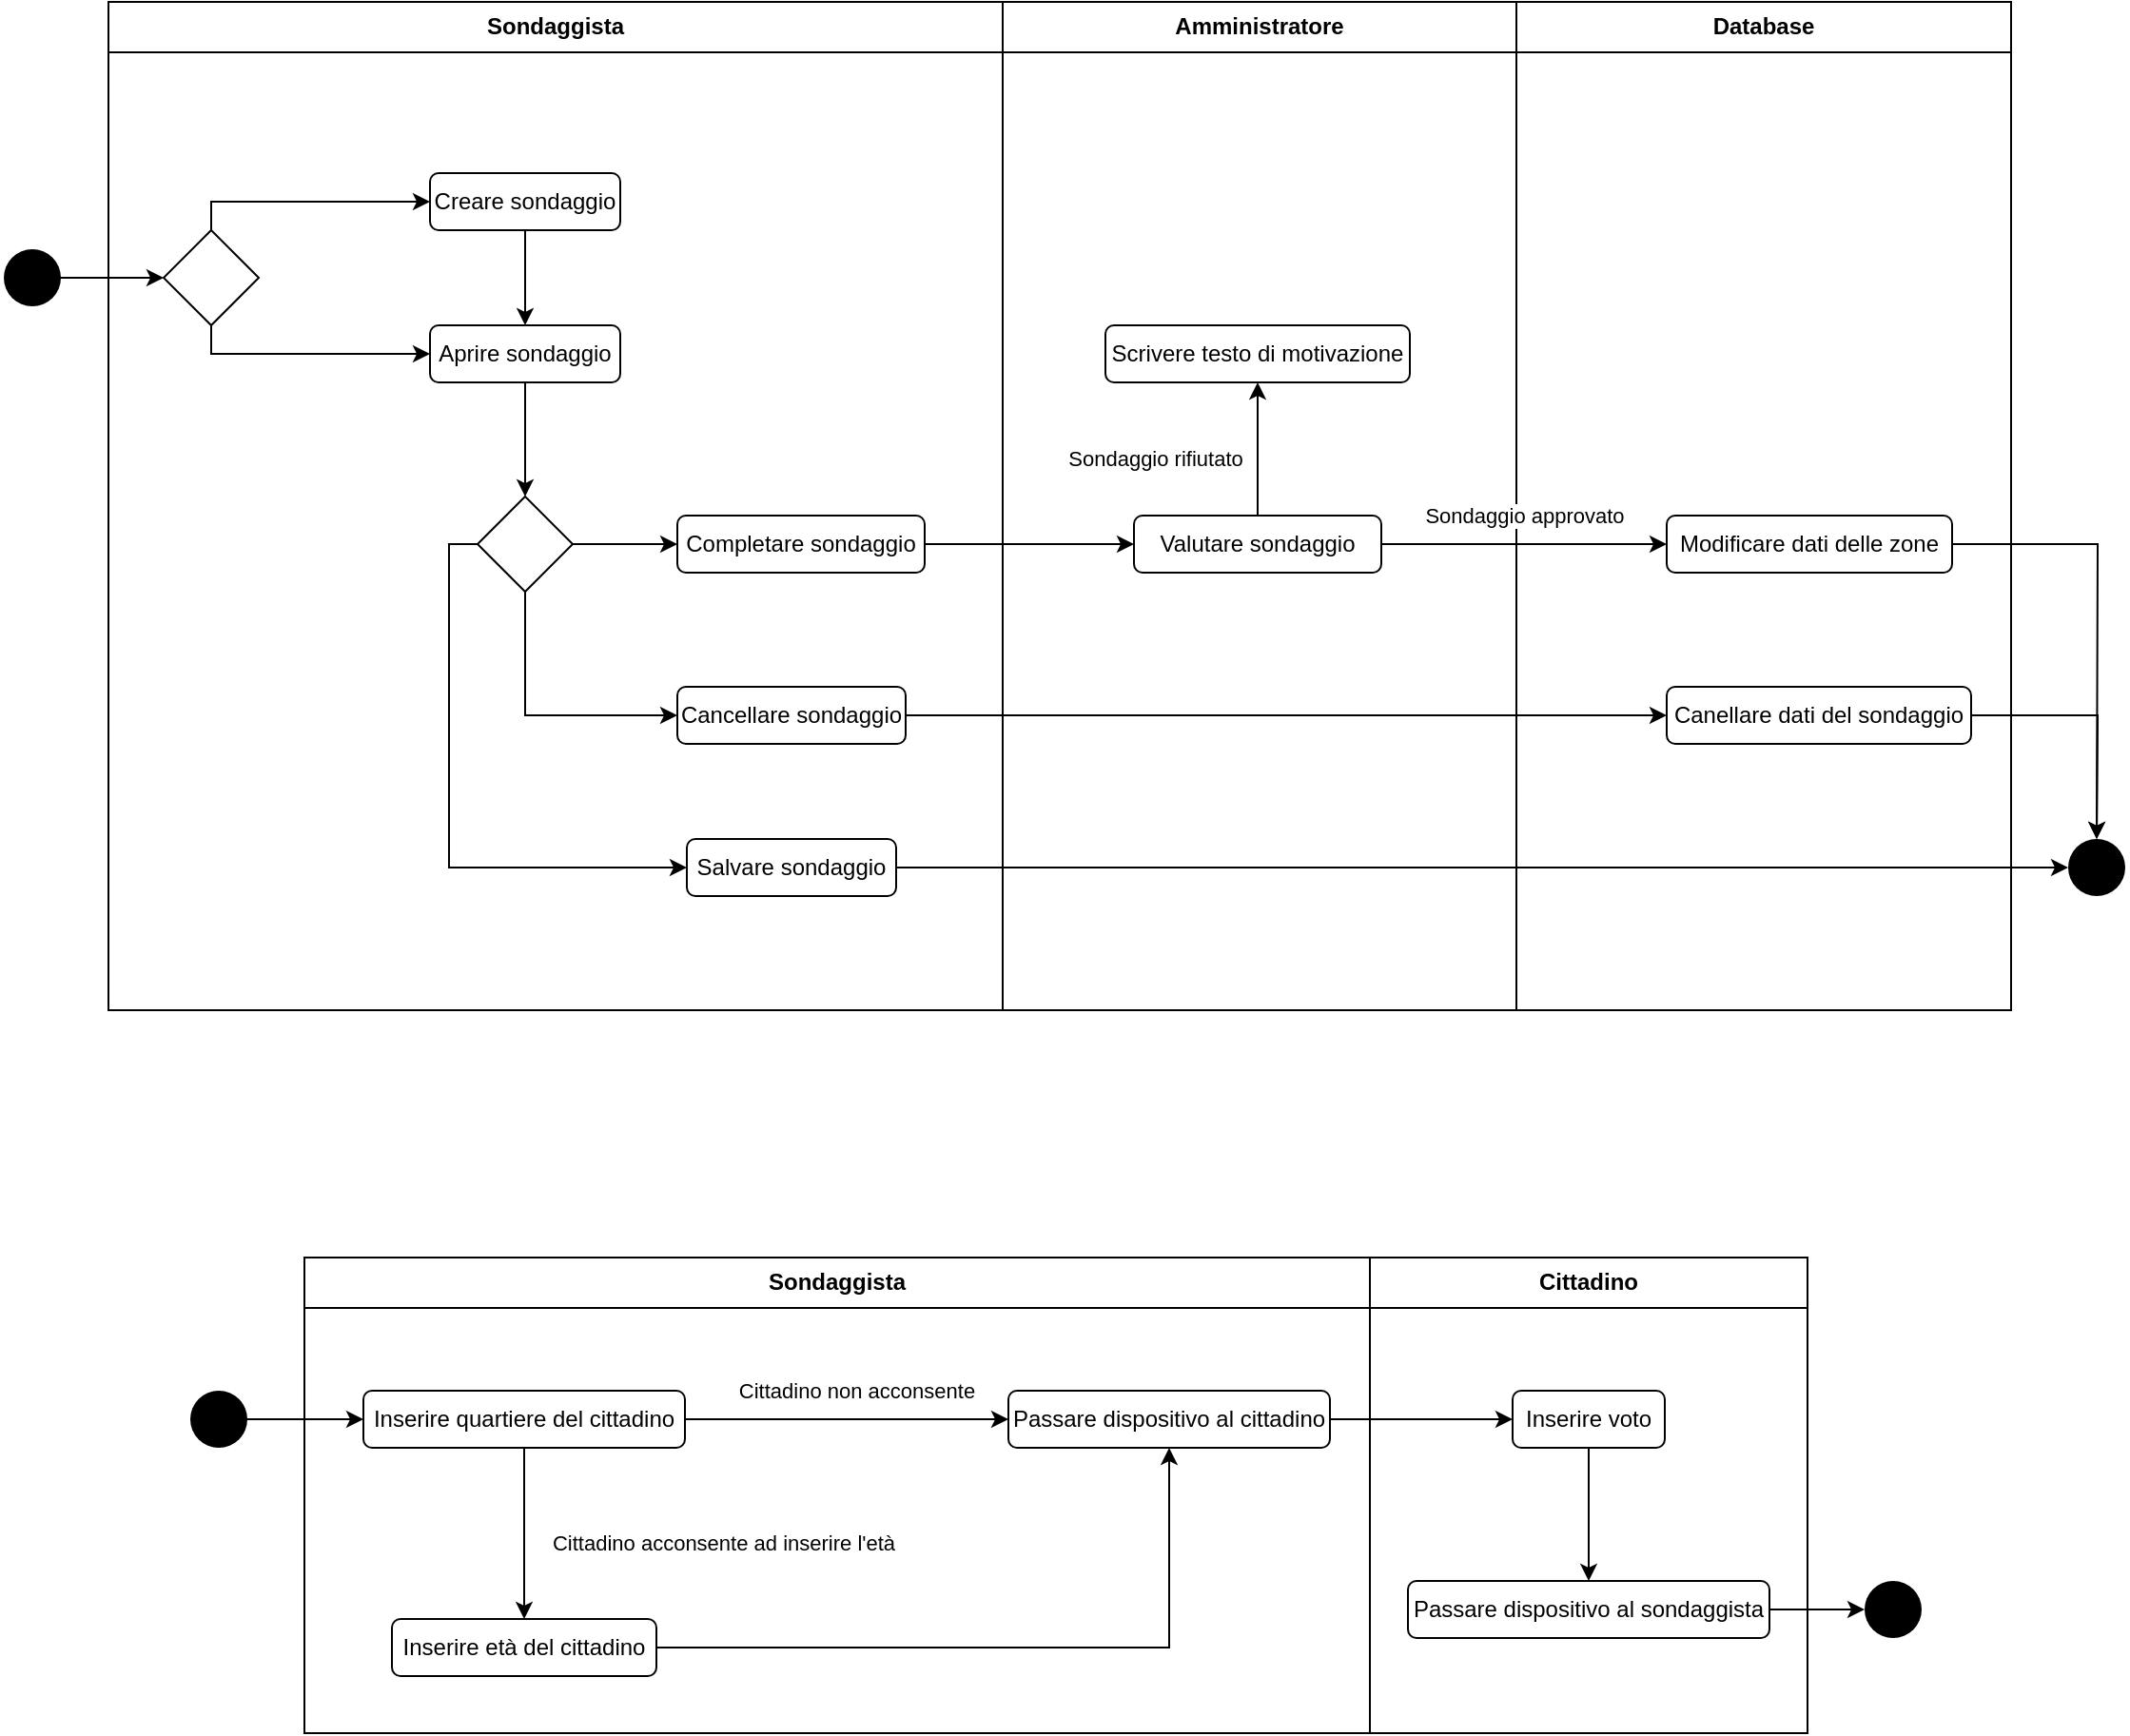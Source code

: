 <mxfile version="26.0.11" pages="3">
  <diagram id="lzxliIzYNsHJmeFatobw" name="Full">
    <mxGraphModel dx="2852" dy="1562" grid="1" gridSize="10" guides="1" tooltips="1" connect="1" arrows="1" fold="1" page="1" pageScale="1" pageWidth="1169" pageHeight="1654" math="0" shadow="0">
      <root>
        <mxCell id="0" />
        <mxCell id="1" parent="0" />
        <mxCell id="3CWk349kfWiu06-ZtrdI-1" value="&lt;p style=&quot;margin:0px;margin-top:6px;text-align:center;&quot;&gt;&lt;b&gt;Sondaggista&lt;/b&gt;&lt;/p&gt;&lt;hr size=&quot;1&quot; style=&quot;border-style:solid;&quot;&gt;&lt;p style=&quot;margin:0px;margin-left:8px;&quot;&gt;&lt;br&gt;&lt;/p&gt;" style="align=left;overflow=fill;html=1;dropTarget=0;whiteSpace=wrap;" vertex="1" parent="1">
          <mxGeometry x="82" y="90" width="470" height="530" as="geometry" />
        </mxCell>
        <mxCell id="3CWk349kfWiu06-ZtrdI-2" value="&lt;p style=&quot;margin:0px;margin-top:6px;text-align:center;&quot;&gt;&lt;b&gt;Amministratore&lt;/b&gt;&lt;/p&gt;&lt;hr size=&quot;1&quot; style=&quot;border-style:solid;&quot;&gt;&lt;p style=&quot;margin:0px;margin-left:8px;&quot;&gt;&lt;br&gt;&lt;/p&gt;" style="align=left;overflow=fill;html=1;dropTarget=0;whiteSpace=wrap;" vertex="1" parent="1">
          <mxGeometry x="552" y="90" width="270" height="530" as="geometry" />
        </mxCell>
        <mxCell id="3CWk349kfWiu06-ZtrdI-3" value="&lt;p style=&quot;margin:0px;margin-top:6px;text-align:center;&quot;&gt;&lt;b&gt;Database&lt;/b&gt;&lt;/p&gt;&lt;hr size=&quot;1&quot; style=&quot;border-style:solid;&quot;&gt;&lt;p style=&quot;margin:0px;margin-left:8px;&quot;&gt;&lt;br&gt;&lt;/p&gt;" style="align=left;overflow=fill;html=1;dropTarget=0;whiteSpace=wrap;" vertex="1" parent="1">
          <mxGeometry x="822" y="90" width="260" height="530" as="geometry" />
        </mxCell>
        <mxCell id="3CWk349kfWiu06-ZtrdI-4" style="edgeStyle=orthogonalEdgeStyle;rounded=0;orthogonalLoop=1;jettySize=auto;html=1;entryX=0.5;entryY=0;entryDx=0;entryDy=0;" edge="1" parent="1" source="3CWk349kfWiu06-ZtrdI-5" target="3CWk349kfWiu06-ZtrdI-14">
          <mxGeometry relative="1" as="geometry" />
        </mxCell>
        <mxCell id="3CWk349kfWiu06-ZtrdI-5" value="Aprire sondaggio" style="rounded=1;whiteSpace=wrap;html=1;" vertex="1" parent="1">
          <mxGeometry x="251" y="260" width="100" height="30" as="geometry" />
        </mxCell>
        <mxCell id="3CWk349kfWiu06-ZtrdI-6" style="edgeStyle=orthogonalEdgeStyle;rounded=0;orthogonalLoop=1;jettySize=auto;html=1;" edge="1" parent="1" source="3CWk349kfWiu06-ZtrdI-7" target="3CWk349kfWiu06-ZtrdI-5">
          <mxGeometry relative="1" as="geometry" />
        </mxCell>
        <mxCell id="3CWk349kfWiu06-ZtrdI-7" value="Creare sondaggio" style="rounded=1;whiteSpace=wrap;html=1;" vertex="1" parent="1">
          <mxGeometry x="251" y="180" width="100" height="30" as="geometry" />
        </mxCell>
        <mxCell id="3CWk349kfWiu06-ZtrdI-8" style="edgeStyle=orthogonalEdgeStyle;rounded=0;orthogonalLoop=1;jettySize=auto;html=1;entryX=0;entryY=0.5;entryDx=0;entryDy=0;" edge="1" parent="1" source="3CWk349kfWiu06-ZtrdI-10" target="3CWk349kfWiu06-ZtrdI-7">
          <mxGeometry relative="1" as="geometry">
            <Array as="points">
              <mxPoint x="136" y="195" />
            </Array>
          </mxGeometry>
        </mxCell>
        <mxCell id="3CWk349kfWiu06-ZtrdI-9" style="edgeStyle=orthogonalEdgeStyle;rounded=0;orthogonalLoop=1;jettySize=auto;html=1;" edge="1" parent="1" source="3CWk349kfWiu06-ZtrdI-10" target="3CWk349kfWiu06-ZtrdI-5">
          <mxGeometry relative="1" as="geometry">
            <Array as="points">
              <mxPoint x="136" y="275" />
            </Array>
          </mxGeometry>
        </mxCell>
        <mxCell id="3CWk349kfWiu06-ZtrdI-10" value="" style="rhombus;whiteSpace=wrap;html=1;" vertex="1" parent="1">
          <mxGeometry x="111" y="210" width="50" height="50" as="geometry" />
        </mxCell>
        <mxCell id="3CWk349kfWiu06-ZtrdI-11" style="edgeStyle=orthogonalEdgeStyle;rounded=0;orthogonalLoop=1;jettySize=auto;html=1;entryX=0;entryY=0.5;entryDx=0;entryDy=0;" edge="1" parent="1" source="3CWk349kfWiu06-ZtrdI-14" target="3CWk349kfWiu06-ZtrdI-16">
          <mxGeometry relative="1" as="geometry" />
        </mxCell>
        <mxCell id="3CWk349kfWiu06-ZtrdI-12" style="edgeStyle=orthogonalEdgeStyle;rounded=0;orthogonalLoop=1;jettySize=auto;html=1;entryX=0;entryY=0.5;entryDx=0;entryDy=0;" edge="1" parent="1" source="3CWk349kfWiu06-ZtrdI-14" target="3CWk349kfWiu06-ZtrdI-18">
          <mxGeometry relative="1" as="geometry">
            <Array as="points">
              <mxPoint x="301" y="465" />
            </Array>
          </mxGeometry>
        </mxCell>
        <mxCell id="3CWk349kfWiu06-ZtrdI-13" style="edgeStyle=orthogonalEdgeStyle;rounded=0;orthogonalLoop=1;jettySize=auto;html=1;entryX=0;entryY=0.5;entryDx=0;entryDy=0;" edge="1" parent="1" source="3CWk349kfWiu06-ZtrdI-14" target="3CWk349kfWiu06-ZtrdI-20">
          <mxGeometry relative="1" as="geometry">
            <Array as="points">
              <mxPoint x="261" y="375" />
              <mxPoint x="261" y="545" />
            </Array>
          </mxGeometry>
        </mxCell>
        <mxCell id="3CWk349kfWiu06-ZtrdI-14" value="" style="rhombus;whiteSpace=wrap;html=1;" vertex="1" parent="1">
          <mxGeometry x="276" y="350" width="50" height="50" as="geometry" />
        </mxCell>
        <mxCell id="3CWk349kfWiu06-ZtrdI-15" style="edgeStyle=orthogonalEdgeStyle;rounded=0;orthogonalLoop=1;jettySize=auto;html=1;entryX=0;entryY=0.5;entryDx=0;entryDy=0;" edge="1" parent="1" source="3CWk349kfWiu06-ZtrdI-16" target="3CWk349kfWiu06-ZtrdI-23">
          <mxGeometry relative="1" as="geometry" />
        </mxCell>
        <mxCell id="3CWk349kfWiu06-ZtrdI-16" value="Completare sondaggio" style="rounded=1;whiteSpace=wrap;html=1;" vertex="1" parent="1">
          <mxGeometry x="381" y="360" width="130" height="30" as="geometry" />
        </mxCell>
        <mxCell id="3CWk349kfWiu06-ZtrdI-17" style="edgeStyle=orthogonalEdgeStyle;rounded=0;orthogonalLoop=1;jettySize=auto;html=1;entryX=0;entryY=0.5;entryDx=0;entryDy=0;" edge="1" parent="1" source="3CWk349kfWiu06-ZtrdI-18" target="3CWk349kfWiu06-ZtrdI-27">
          <mxGeometry relative="1" as="geometry" />
        </mxCell>
        <mxCell id="3CWk349kfWiu06-ZtrdI-18" value="Cancellare sondaggio" style="rounded=1;whiteSpace=wrap;html=1;" vertex="1" parent="1">
          <mxGeometry x="381" y="450" width="120" height="30" as="geometry" />
        </mxCell>
        <mxCell id="3CWk349kfWiu06-ZtrdI-19" style="edgeStyle=orthogonalEdgeStyle;rounded=0;orthogonalLoop=1;jettySize=auto;html=1;" edge="1" parent="1" source="3CWk349kfWiu06-ZtrdI-20">
          <mxGeometry relative="1" as="geometry">
            <mxPoint x="1112" y="545" as="targetPoint" />
          </mxGeometry>
        </mxCell>
        <mxCell id="3CWk349kfWiu06-ZtrdI-20" value="Salvare sondaggio" style="rounded=1;whiteSpace=wrap;html=1;" vertex="1" parent="1">
          <mxGeometry x="386" y="530" width="110" height="30" as="geometry" />
        </mxCell>
        <mxCell id="3CWk349kfWiu06-ZtrdI-21" value="Sondaggio rifiutato" style="edgeStyle=orthogonalEdgeStyle;rounded=0;orthogonalLoop=1;jettySize=auto;html=1;" edge="1" parent="1" source="3CWk349kfWiu06-ZtrdI-23" target="3CWk349kfWiu06-ZtrdI-24">
          <mxGeometry x="-0.143" y="54" relative="1" as="geometry">
            <mxPoint as="offset" />
          </mxGeometry>
        </mxCell>
        <mxCell id="3CWk349kfWiu06-ZtrdI-22" value="Sondaggio approvato" style="edgeStyle=orthogonalEdgeStyle;rounded=0;orthogonalLoop=1;jettySize=auto;html=1;" edge="1" parent="1" source="3CWk349kfWiu06-ZtrdI-23" target="3CWk349kfWiu06-ZtrdI-26">
          <mxGeometry y="15" relative="1" as="geometry">
            <mxPoint as="offset" />
          </mxGeometry>
        </mxCell>
        <mxCell id="3CWk349kfWiu06-ZtrdI-23" value="Valutare sondaggio" style="rounded=1;whiteSpace=wrap;html=1;" vertex="1" parent="1">
          <mxGeometry x="621" y="360" width="130" height="30" as="geometry" />
        </mxCell>
        <mxCell id="3CWk349kfWiu06-ZtrdI-24" value="Scrivere testo di motivazione" style="rounded=1;whiteSpace=wrap;html=1;" vertex="1" parent="1">
          <mxGeometry x="606" y="260" width="160" height="30" as="geometry" />
        </mxCell>
        <mxCell id="3CWk349kfWiu06-ZtrdI-25" style="edgeStyle=orthogonalEdgeStyle;rounded=0;orthogonalLoop=1;jettySize=auto;html=1;" edge="1" parent="1" source="3CWk349kfWiu06-ZtrdI-26">
          <mxGeometry relative="1" as="geometry">
            <mxPoint x="1127" y="530" as="targetPoint" />
          </mxGeometry>
        </mxCell>
        <mxCell id="3CWk349kfWiu06-ZtrdI-26" value="Modificare dati delle zone" style="rounded=1;whiteSpace=wrap;html=1;" vertex="1" parent="1">
          <mxGeometry x="901" y="360" width="150" height="30" as="geometry" />
        </mxCell>
        <mxCell id="3CWk349kfWiu06-ZtrdI-27" value="Canellare dati del sondaggio" style="rounded=1;whiteSpace=wrap;html=1;" vertex="1" parent="1">
          <mxGeometry x="901" y="450" width="160" height="30" as="geometry" />
        </mxCell>
        <mxCell id="3CWk349kfWiu06-ZtrdI-28" value="" style="shape=waypoint;sketch=0;fillStyle=solid;size=6;pointerEvents=1;points=[];fillColor=none;resizable=0;rotatable=0;perimeter=centerPerimeter;snapToPoint=1;strokeWidth=13;" vertex="1" parent="1">
          <mxGeometry x="1117" y="535" width="20" height="20" as="geometry" />
        </mxCell>
        <mxCell id="3CWk349kfWiu06-ZtrdI-29" style="edgeStyle=orthogonalEdgeStyle;rounded=0;orthogonalLoop=1;jettySize=auto;html=1;entryX=0;entryY=0.5;entryDx=0;entryDy=0;" edge="1" parent="1" source="3CWk349kfWiu06-ZtrdI-30" target="3CWk349kfWiu06-ZtrdI-10">
          <mxGeometry relative="1" as="geometry" />
        </mxCell>
        <mxCell id="3CWk349kfWiu06-ZtrdI-30" value="" style="shape=waypoint;sketch=0;fillStyle=solid;size=6;pointerEvents=1;points=[];fillColor=none;resizable=0;rotatable=0;perimeter=centerPerimeter;snapToPoint=1;strokeWidth=13;" vertex="1" parent="1">
          <mxGeometry x="32" y="225" width="20" height="20" as="geometry" />
        </mxCell>
        <mxCell id="3CWk349kfWiu06-ZtrdI-31" style="edgeStyle=orthogonalEdgeStyle;rounded=0;orthogonalLoop=1;jettySize=auto;html=1;" edge="1" parent="1" source="3CWk349kfWiu06-ZtrdI-27">
          <mxGeometry relative="1" as="geometry">
            <mxPoint x="1127" y="530" as="targetPoint" />
          </mxGeometry>
        </mxCell>
        <mxCell id="qZJRhVQx6YCA7KoZor1Y-1" value="&lt;p style=&quot;margin:0px;margin-top:6px;text-align:center;&quot;&gt;&lt;b&gt;Sondaggista&lt;/b&gt;&lt;/p&gt;&lt;hr size=&quot;1&quot; style=&quot;border-style:solid;&quot;&gt;&lt;p style=&quot;margin:0px;margin-left:8px;&quot;&gt;&lt;br&gt;&lt;/p&gt;" style="align=left;overflow=fill;html=1;dropTarget=0;whiteSpace=wrap;" vertex="1" parent="1">
          <mxGeometry x="185" y="750" width="560" height="250" as="geometry" />
        </mxCell>
        <mxCell id="qZJRhVQx6YCA7KoZor1Y-2" value="&lt;p style=&quot;margin:0px;margin-top:6px;text-align:center;&quot;&gt;&lt;b&gt;Cittadino&lt;/b&gt;&lt;/p&gt;&lt;hr size=&quot;1&quot; style=&quot;border-style:solid;&quot;&gt;&lt;p style=&quot;margin:0px;margin-left:8px;&quot;&gt;&lt;br&gt;&lt;/p&gt;" style="align=left;overflow=fill;html=1;dropTarget=0;whiteSpace=wrap;" vertex="1" parent="1">
          <mxGeometry x="745" y="750" width="230" height="250" as="geometry" />
        </mxCell>
        <mxCell id="qZJRhVQx6YCA7KoZor1Y-3" value="Cittadino acconsente ad inserire l&#39;età" style="edgeStyle=orthogonalEdgeStyle;rounded=0;orthogonalLoop=1;jettySize=auto;html=1;" edge="1" parent="1" source="qZJRhVQx6YCA7KoZor1Y-5" target="qZJRhVQx6YCA7KoZor1Y-7">
          <mxGeometry x="0.111" y="104" relative="1" as="geometry">
            <mxPoint as="offset" />
          </mxGeometry>
        </mxCell>
        <mxCell id="qZJRhVQx6YCA7KoZor1Y-4" value="Cittadino non acconsente" style="edgeStyle=orthogonalEdgeStyle;rounded=0;orthogonalLoop=1;jettySize=auto;html=1;" edge="1" parent="1" source="qZJRhVQx6YCA7KoZor1Y-5" target="qZJRhVQx6YCA7KoZor1Y-11">
          <mxGeometry x="0.059" y="15" relative="1" as="geometry">
            <mxPoint as="offset" />
          </mxGeometry>
        </mxCell>
        <mxCell id="qZJRhVQx6YCA7KoZor1Y-5" value="Inserire quartiere del cittadino" style="rounded=1;whiteSpace=wrap;html=1;" vertex="1" parent="1">
          <mxGeometry x="216" y="820" width="169" height="30" as="geometry" />
        </mxCell>
        <mxCell id="qZJRhVQx6YCA7KoZor1Y-6" style="edgeStyle=orthogonalEdgeStyle;rounded=0;orthogonalLoop=1;jettySize=auto;html=1;entryX=0.5;entryY=1;entryDx=0;entryDy=0;" edge="1" parent="1" source="qZJRhVQx6YCA7KoZor1Y-7" target="qZJRhVQx6YCA7KoZor1Y-11">
          <mxGeometry relative="1" as="geometry" />
        </mxCell>
        <mxCell id="qZJRhVQx6YCA7KoZor1Y-7" value="Inserire età del cittadino" style="rounded=1;whiteSpace=wrap;html=1;" vertex="1" parent="1">
          <mxGeometry x="231" y="940" width="139" height="30" as="geometry" />
        </mxCell>
        <mxCell id="qZJRhVQx6YCA7KoZor1Y-8" style="edgeStyle=orthogonalEdgeStyle;rounded=0;orthogonalLoop=1;jettySize=auto;html=1;entryX=0;entryY=0.5;entryDx=0;entryDy=0;exitX=0.643;exitY=1.04;exitDx=0;exitDy=0;exitPerimeter=0;" edge="1" parent="1" source="qZJRhVQx6YCA7KoZor1Y-9" target="qZJRhVQx6YCA7KoZor1Y-5">
          <mxGeometry relative="1" as="geometry" />
        </mxCell>
        <mxCell id="qZJRhVQx6YCA7KoZor1Y-9" value="" style="shape=waypoint;sketch=0;fillStyle=solid;size=6;pointerEvents=1;points=[];fillColor=none;resizable=0;rotatable=0;perimeter=centerPerimeter;snapToPoint=1;strokeWidth=13;" vertex="1" parent="1">
          <mxGeometry x="130" y="825" width="20" height="20" as="geometry" />
        </mxCell>
        <mxCell id="qZJRhVQx6YCA7KoZor1Y-10" style="edgeStyle=orthogonalEdgeStyle;rounded=0;orthogonalLoop=1;jettySize=auto;html=1;entryX=0;entryY=0.5;entryDx=0;entryDy=0;" edge="1" parent="1" source="qZJRhVQx6YCA7KoZor1Y-11" target="qZJRhVQx6YCA7KoZor1Y-13">
          <mxGeometry relative="1" as="geometry" />
        </mxCell>
        <mxCell id="qZJRhVQx6YCA7KoZor1Y-11" value="Passare dispositivo al cittadino" style="rounded=1;whiteSpace=wrap;html=1;" vertex="1" parent="1">
          <mxGeometry x="555" y="820" width="169" height="30" as="geometry" />
        </mxCell>
        <mxCell id="qZJRhVQx6YCA7KoZor1Y-12" style="edgeStyle=orthogonalEdgeStyle;rounded=0;orthogonalLoop=1;jettySize=auto;html=1;" edge="1" parent="1" source="qZJRhVQx6YCA7KoZor1Y-13" target="qZJRhVQx6YCA7KoZor1Y-15">
          <mxGeometry relative="1" as="geometry" />
        </mxCell>
        <mxCell id="qZJRhVQx6YCA7KoZor1Y-13" value="Inserire voto" style="rounded=1;whiteSpace=wrap;html=1;" vertex="1" parent="1">
          <mxGeometry x="820" y="820" width="80" height="30" as="geometry" />
        </mxCell>
        <mxCell id="qZJRhVQx6YCA7KoZor1Y-14" style="edgeStyle=orthogonalEdgeStyle;rounded=0;orthogonalLoop=1;jettySize=auto;html=1;" edge="1" parent="1" source="qZJRhVQx6YCA7KoZor1Y-15">
          <mxGeometry relative="1" as="geometry">
            <mxPoint x="1005" y="935" as="targetPoint" />
          </mxGeometry>
        </mxCell>
        <mxCell id="qZJRhVQx6YCA7KoZor1Y-15" value="Passare dispositivo al sondaggista" style="rounded=1;whiteSpace=wrap;html=1;" vertex="1" parent="1">
          <mxGeometry x="765" y="920" width="190" height="30" as="geometry" />
        </mxCell>
        <mxCell id="qZJRhVQx6YCA7KoZor1Y-16" value="" style="shape=waypoint;sketch=0;fillStyle=solid;size=6;pointerEvents=1;points=[];fillColor=none;resizable=0;rotatable=0;perimeter=centerPerimeter;snapToPoint=1;strokeWidth=13;" vertex="1" parent="1">
          <mxGeometry x="1010" y="925" width="20" height="20" as="geometry" />
        </mxCell>
      </root>
    </mxGraphModel>
  </diagram>
  <diagram name="RF9" id="LI2vDigwTBLL_vX1nj6T">
    <mxGraphModel dx="2852" dy="1562" grid="1" gridSize="10" guides="1" tooltips="1" connect="1" arrows="1" fold="1" page="1" pageScale="1" pageWidth="1169" pageHeight="1654" background="#ffffff" math="0" shadow="0">
      <root>
        <mxCell id="0" />
        <mxCell id="1" parent="0" />
        <mxCell id="1RYyjHeDq8wGcpf9o3gW-1" value="&lt;p style=&quot;margin:0px;margin-top:6px;text-align:center;&quot;&gt;&lt;b&gt;Sondaggista&lt;/b&gt;&lt;/p&gt;&lt;hr size=&quot;1&quot; style=&quot;border-style:solid;&quot;&gt;&lt;p style=&quot;margin:0px;margin-left:8px;&quot;&gt;&lt;br&gt;&lt;/p&gt;" style="align=left;overflow=fill;html=1;dropTarget=0;whiteSpace=wrap;" vertex="1" parent="1">
          <mxGeometry x="82" y="90" width="470" height="530" as="geometry" />
        </mxCell>
        <mxCell id="1RYyjHeDq8wGcpf9o3gW-3" value="&lt;p style=&quot;margin:0px;margin-top:6px;text-align:center;&quot;&gt;&lt;b&gt;Amministratore&lt;/b&gt;&lt;/p&gt;&lt;hr size=&quot;1&quot; style=&quot;border-style:solid;&quot;&gt;&lt;p style=&quot;margin:0px;margin-left:8px;&quot;&gt;&lt;br&gt;&lt;/p&gt;" style="align=left;overflow=fill;html=1;dropTarget=0;whiteSpace=wrap;" vertex="1" parent="1">
          <mxGeometry x="552" y="90" width="270" height="530" as="geometry" />
        </mxCell>
        <mxCell id="1RYyjHeDq8wGcpf9o3gW-4" value="&lt;p style=&quot;margin:0px;margin-top:6px;text-align:center;&quot;&gt;&lt;b&gt;Database&lt;/b&gt;&lt;/p&gt;&lt;hr size=&quot;1&quot; style=&quot;border-style:solid;&quot;&gt;&lt;p style=&quot;margin:0px;margin-left:8px;&quot;&gt;&lt;br&gt;&lt;/p&gt;" style="align=left;overflow=fill;html=1;dropTarget=0;whiteSpace=wrap;" vertex="1" parent="1">
          <mxGeometry x="822" y="90" width="260" height="530" as="geometry" />
        </mxCell>
        <mxCell id="1RYyjHeDq8wGcpf9o3gW-15" style="edgeStyle=orthogonalEdgeStyle;rounded=0;orthogonalLoop=1;jettySize=auto;html=1;entryX=0.5;entryY=0;entryDx=0;entryDy=0;" edge="1" parent="1" source="1RYyjHeDq8wGcpf9o3gW-6" target="1RYyjHeDq8wGcpf9o3gW-14">
          <mxGeometry relative="1" as="geometry" />
        </mxCell>
        <mxCell id="1RYyjHeDq8wGcpf9o3gW-6" value="Aprire sondaggio" style="rounded=1;whiteSpace=wrap;html=1;" vertex="1" parent="1">
          <mxGeometry x="251" y="260" width="100" height="30" as="geometry" />
        </mxCell>
        <mxCell id="1RYyjHeDq8wGcpf9o3gW-9" style="edgeStyle=orthogonalEdgeStyle;rounded=0;orthogonalLoop=1;jettySize=auto;html=1;" edge="1" parent="1" source="1RYyjHeDq8wGcpf9o3gW-8" target="1RYyjHeDq8wGcpf9o3gW-6">
          <mxGeometry relative="1" as="geometry" />
        </mxCell>
        <mxCell id="1RYyjHeDq8wGcpf9o3gW-8" value="Creare sondaggio" style="rounded=1;whiteSpace=wrap;html=1;" vertex="1" parent="1">
          <mxGeometry x="251" y="180" width="100" height="30" as="geometry" />
        </mxCell>
        <mxCell id="1RYyjHeDq8wGcpf9o3gW-11" style="edgeStyle=orthogonalEdgeStyle;rounded=0;orthogonalLoop=1;jettySize=auto;html=1;entryX=0;entryY=0.5;entryDx=0;entryDy=0;" edge="1" parent="1" source="1RYyjHeDq8wGcpf9o3gW-10" target="1RYyjHeDq8wGcpf9o3gW-8">
          <mxGeometry relative="1" as="geometry">
            <Array as="points">
              <mxPoint x="136" y="195" />
            </Array>
          </mxGeometry>
        </mxCell>
        <mxCell id="1RYyjHeDq8wGcpf9o3gW-12" style="edgeStyle=orthogonalEdgeStyle;rounded=0;orthogonalLoop=1;jettySize=auto;html=1;" edge="1" parent="1" source="1RYyjHeDq8wGcpf9o3gW-10" target="1RYyjHeDq8wGcpf9o3gW-6">
          <mxGeometry relative="1" as="geometry">
            <Array as="points">
              <mxPoint x="136" y="275" />
            </Array>
          </mxGeometry>
        </mxCell>
        <mxCell id="1RYyjHeDq8wGcpf9o3gW-10" value="" style="rhombus;whiteSpace=wrap;html=1;" vertex="1" parent="1">
          <mxGeometry x="111" y="210" width="50" height="50" as="geometry" />
        </mxCell>
        <mxCell id="1RYyjHeDq8wGcpf9o3gW-19" style="edgeStyle=orthogonalEdgeStyle;rounded=0;orthogonalLoop=1;jettySize=auto;html=1;entryX=0;entryY=0.5;entryDx=0;entryDy=0;" edge="1" parent="1" source="1RYyjHeDq8wGcpf9o3gW-14" target="1RYyjHeDq8wGcpf9o3gW-16">
          <mxGeometry relative="1" as="geometry" />
        </mxCell>
        <mxCell id="1RYyjHeDq8wGcpf9o3gW-20" style="edgeStyle=orthogonalEdgeStyle;rounded=0;orthogonalLoop=1;jettySize=auto;html=1;entryX=0;entryY=0.5;entryDx=0;entryDy=0;" edge="1" parent="1" source="1RYyjHeDq8wGcpf9o3gW-14" target="1RYyjHeDq8wGcpf9o3gW-17">
          <mxGeometry relative="1" as="geometry">
            <Array as="points">
              <mxPoint x="301" y="465" />
            </Array>
          </mxGeometry>
        </mxCell>
        <mxCell id="1RYyjHeDq8wGcpf9o3gW-21" style="edgeStyle=orthogonalEdgeStyle;rounded=0;orthogonalLoop=1;jettySize=auto;html=1;entryX=0;entryY=0.5;entryDx=0;entryDy=0;" edge="1" parent="1" source="1RYyjHeDq8wGcpf9o3gW-14" target="1RYyjHeDq8wGcpf9o3gW-18">
          <mxGeometry relative="1" as="geometry">
            <Array as="points">
              <mxPoint x="261" y="375" />
              <mxPoint x="261" y="545" />
            </Array>
          </mxGeometry>
        </mxCell>
        <mxCell id="1RYyjHeDq8wGcpf9o3gW-14" value="" style="rhombus;whiteSpace=wrap;html=1;" vertex="1" parent="1">
          <mxGeometry x="276" y="350" width="50" height="50" as="geometry" />
        </mxCell>
        <mxCell id="1RYyjHeDq8wGcpf9o3gW-23" style="edgeStyle=orthogonalEdgeStyle;rounded=0;orthogonalLoop=1;jettySize=auto;html=1;entryX=0;entryY=0.5;entryDx=0;entryDy=0;" edge="1" parent="1" source="1RYyjHeDq8wGcpf9o3gW-16" target="1RYyjHeDq8wGcpf9o3gW-22">
          <mxGeometry relative="1" as="geometry" />
        </mxCell>
        <mxCell id="1RYyjHeDq8wGcpf9o3gW-16" value="Completare sondaggio" style="rounded=1;whiteSpace=wrap;html=1;" vertex="1" parent="1">
          <mxGeometry x="381" y="360" width="130" height="30" as="geometry" />
        </mxCell>
        <mxCell id="1RYyjHeDq8wGcpf9o3gW-29" style="edgeStyle=orthogonalEdgeStyle;rounded=0;orthogonalLoop=1;jettySize=auto;html=1;entryX=0;entryY=0.5;entryDx=0;entryDy=0;" edge="1" parent="1" source="1RYyjHeDq8wGcpf9o3gW-17" target="1RYyjHeDq8wGcpf9o3gW-28">
          <mxGeometry relative="1" as="geometry" />
        </mxCell>
        <mxCell id="1RYyjHeDq8wGcpf9o3gW-17" value="Cancellare sondaggio" style="rounded=1;whiteSpace=wrap;html=1;" vertex="1" parent="1">
          <mxGeometry x="381" y="450" width="120" height="30" as="geometry" />
        </mxCell>
        <mxCell id="1RYyjHeDq8wGcpf9o3gW-33" style="edgeStyle=orthogonalEdgeStyle;rounded=0;orthogonalLoop=1;jettySize=auto;html=1;" edge="1" parent="1" source="1RYyjHeDq8wGcpf9o3gW-18">
          <mxGeometry relative="1" as="geometry">
            <mxPoint x="1112" y="545" as="targetPoint" />
          </mxGeometry>
        </mxCell>
        <mxCell id="1RYyjHeDq8wGcpf9o3gW-18" value="Salvare sondaggio" style="rounded=1;whiteSpace=wrap;html=1;" vertex="1" parent="1">
          <mxGeometry x="386" y="530" width="110" height="30" as="geometry" />
        </mxCell>
        <mxCell id="1RYyjHeDq8wGcpf9o3gW-25" value="Sondaggio rifiutato" style="edgeStyle=orthogonalEdgeStyle;rounded=0;orthogonalLoop=1;jettySize=auto;html=1;" edge="1" parent="1" source="1RYyjHeDq8wGcpf9o3gW-22" target="1RYyjHeDq8wGcpf9o3gW-24">
          <mxGeometry x="-0.143" y="54" relative="1" as="geometry">
            <mxPoint as="offset" />
          </mxGeometry>
        </mxCell>
        <mxCell id="1RYyjHeDq8wGcpf9o3gW-27" value="Sondaggio approvato" style="edgeStyle=orthogonalEdgeStyle;rounded=0;orthogonalLoop=1;jettySize=auto;html=1;" edge="1" parent="1" source="1RYyjHeDq8wGcpf9o3gW-22" target="1RYyjHeDq8wGcpf9o3gW-26">
          <mxGeometry y="15" relative="1" as="geometry">
            <mxPoint as="offset" />
          </mxGeometry>
        </mxCell>
        <mxCell id="1RYyjHeDq8wGcpf9o3gW-22" value="Valutare sondaggio" style="rounded=1;whiteSpace=wrap;html=1;" vertex="1" parent="1">
          <mxGeometry x="621" y="360" width="130" height="30" as="geometry" />
        </mxCell>
        <mxCell id="1RYyjHeDq8wGcpf9o3gW-24" value="Scrivere testo di motivazione" style="rounded=1;whiteSpace=wrap;html=1;" vertex="1" parent="1">
          <mxGeometry x="606" y="260" width="160" height="30" as="geometry" />
        </mxCell>
        <mxCell id="1RYyjHeDq8wGcpf9o3gW-34" style="edgeStyle=orthogonalEdgeStyle;rounded=0;orthogonalLoop=1;jettySize=auto;html=1;" edge="1" parent="1" source="1RYyjHeDq8wGcpf9o3gW-26">
          <mxGeometry relative="1" as="geometry">
            <mxPoint x="1127" y="530" as="targetPoint" />
          </mxGeometry>
        </mxCell>
        <mxCell id="1RYyjHeDq8wGcpf9o3gW-26" value="Modificare dati delle zone" style="rounded=1;whiteSpace=wrap;html=1;" vertex="1" parent="1">
          <mxGeometry x="901" y="360" width="150" height="30" as="geometry" />
        </mxCell>
        <mxCell id="1RYyjHeDq8wGcpf9o3gW-28" value="Canellare dati del sondaggio" style="rounded=1;whiteSpace=wrap;html=1;" vertex="1" parent="1">
          <mxGeometry x="901" y="450" width="160" height="30" as="geometry" />
        </mxCell>
        <mxCell id="1RYyjHeDq8wGcpf9o3gW-30" value="" style="shape=waypoint;sketch=0;fillStyle=solid;size=6;pointerEvents=1;points=[];fillColor=none;resizable=0;rotatable=0;perimeter=centerPerimeter;snapToPoint=1;strokeWidth=13;" vertex="1" parent="1">
          <mxGeometry x="1117" y="535" width="20" height="20" as="geometry" />
        </mxCell>
        <mxCell id="1RYyjHeDq8wGcpf9o3gW-35" style="edgeStyle=orthogonalEdgeStyle;rounded=0;orthogonalLoop=1;jettySize=auto;html=1;entryX=0;entryY=0.5;entryDx=0;entryDy=0;" edge="1" parent="1" source="1RYyjHeDq8wGcpf9o3gW-31" target="1RYyjHeDq8wGcpf9o3gW-10">
          <mxGeometry relative="1" as="geometry" />
        </mxCell>
        <mxCell id="1RYyjHeDq8wGcpf9o3gW-31" value="" style="shape=waypoint;sketch=0;fillStyle=solid;size=6;pointerEvents=1;points=[];fillColor=none;resizable=0;rotatable=0;perimeter=centerPerimeter;snapToPoint=1;strokeWidth=13;" vertex="1" parent="1">
          <mxGeometry x="32" y="225" width="20" height="20" as="geometry" />
        </mxCell>
        <mxCell id="1RYyjHeDq8wGcpf9o3gW-32" style="edgeStyle=orthogonalEdgeStyle;rounded=0;orthogonalLoop=1;jettySize=auto;html=1;" edge="1" parent="1" source="1RYyjHeDq8wGcpf9o3gW-28">
          <mxGeometry relative="1" as="geometry">
            <mxPoint x="1127" y="530" as="targetPoint" />
          </mxGeometry>
        </mxCell>
      </root>
    </mxGraphModel>
  </diagram>
  <diagram id="SzYGr3IH5ik4OGQH0Zbe" name="RF11">
    <mxGraphModel dx="1501" dy="822" grid="1" gridSize="10" guides="1" tooltips="1" connect="1" arrows="1" fold="1" page="1" pageScale="1" pageWidth="1169" pageHeight="1654" background="#ffffff" math="0" shadow="0">
      <root>
        <mxCell id="0" />
        <mxCell id="1" parent="0" />
        <mxCell id="YNIwzZS5UfAbeho21JEB-1" value="&lt;p style=&quot;margin:0px;margin-top:6px;text-align:center;&quot;&gt;&lt;b&gt;Sondaggista&lt;/b&gt;&lt;/p&gt;&lt;hr size=&quot;1&quot; style=&quot;border-style:solid;&quot;&gt;&lt;p style=&quot;margin:0px;margin-left:8px;&quot;&gt;&lt;br&gt;&lt;/p&gt;" style="align=left;overflow=fill;html=1;dropTarget=0;whiteSpace=wrap;" vertex="1" parent="1">
          <mxGeometry x="220" y="300" width="560" height="250" as="geometry" />
        </mxCell>
        <mxCell id="YNIwzZS5UfAbeho21JEB-2" value="&lt;p style=&quot;margin:0px;margin-top:6px;text-align:center;&quot;&gt;&lt;b&gt;Cittadino&lt;/b&gt;&lt;/p&gt;&lt;hr size=&quot;1&quot; style=&quot;border-style:solid;&quot;&gt;&lt;p style=&quot;margin:0px;margin-left:8px;&quot;&gt;&lt;br&gt;&lt;/p&gt;" style="align=left;overflow=fill;html=1;dropTarget=0;whiteSpace=wrap;" vertex="1" parent="1">
          <mxGeometry x="780" y="300" width="230" height="250" as="geometry" />
        </mxCell>
        <mxCell id="mBYAmzhoC19jT0ftchu7-3" value="Cittadino acconsente ad inserire l&#39;età" style="edgeStyle=orthogonalEdgeStyle;rounded=0;orthogonalLoop=1;jettySize=auto;html=1;" edge="1" parent="1" source="lSIER1MN6O2eSc_Ry0BF-1" target="HziD12bxBdSMSGtOuGVl-2">
          <mxGeometry x="0.111" y="104" relative="1" as="geometry">
            <mxPoint as="offset" />
          </mxGeometry>
        </mxCell>
        <mxCell id="mBYAmzhoC19jT0ftchu7-6" value="Cittadino non acconsente" style="edgeStyle=orthogonalEdgeStyle;rounded=0;orthogonalLoop=1;jettySize=auto;html=1;" edge="1" parent="1" source="lSIER1MN6O2eSc_Ry0BF-1" target="mBYAmzhoC19jT0ftchu7-5">
          <mxGeometry x="0.059" y="15" relative="1" as="geometry">
            <mxPoint as="offset" />
          </mxGeometry>
        </mxCell>
        <mxCell id="lSIER1MN6O2eSc_Ry0BF-1" value="Inserire quartiere del cittadino" style="rounded=1;whiteSpace=wrap;html=1;" vertex="1" parent="1">
          <mxGeometry x="251" y="370" width="169" height="30" as="geometry" />
        </mxCell>
        <mxCell id="mBYAmzhoC19jT0ftchu7-7" style="edgeStyle=orthogonalEdgeStyle;rounded=0;orthogonalLoop=1;jettySize=auto;html=1;entryX=0.5;entryY=1;entryDx=0;entryDy=0;" edge="1" parent="1" source="HziD12bxBdSMSGtOuGVl-2" target="mBYAmzhoC19jT0ftchu7-5">
          <mxGeometry relative="1" as="geometry" />
        </mxCell>
        <mxCell id="HziD12bxBdSMSGtOuGVl-2" value="Inserire età del cittadino" style="rounded=1;whiteSpace=wrap;html=1;" vertex="1" parent="1">
          <mxGeometry x="266" y="490" width="139" height="30" as="geometry" />
        </mxCell>
        <mxCell id="mBYAmzhoC19jT0ftchu7-2" style="edgeStyle=orthogonalEdgeStyle;rounded=0;orthogonalLoop=1;jettySize=auto;html=1;entryX=0;entryY=0.5;entryDx=0;entryDy=0;exitX=0.643;exitY=1.04;exitDx=0;exitDy=0;exitPerimeter=0;" edge="1" parent="1" source="mBYAmzhoC19jT0ftchu7-1" target="lSIER1MN6O2eSc_Ry0BF-1">
          <mxGeometry relative="1" as="geometry" />
        </mxCell>
        <mxCell id="mBYAmzhoC19jT0ftchu7-1" value="" style="shape=waypoint;sketch=0;fillStyle=solid;size=6;pointerEvents=1;points=[];fillColor=none;resizable=0;rotatable=0;perimeter=centerPerimeter;snapToPoint=1;strokeWidth=13;" vertex="1" parent="1">
          <mxGeometry x="165" y="375" width="20" height="20" as="geometry" />
        </mxCell>
        <mxCell id="mBYAmzhoC19jT0ftchu7-10" style="edgeStyle=orthogonalEdgeStyle;rounded=0;orthogonalLoop=1;jettySize=auto;html=1;entryX=0;entryY=0.5;entryDx=0;entryDy=0;" edge="1" parent="1" source="mBYAmzhoC19jT0ftchu7-5" target="mBYAmzhoC19jT0ftchu7-8">
          <mxGeometry relative="1" as="geometry" />
        </mxCell>
        <mxCell id="mBYAmzhoC19jT0ftchu7-5" value="Passare dispositivo al cittadino" style="rounded=1;whiteSpace=wrap;html=1;" vertex="1" parent="1">
          <mxGeometry x="590" y="370" width="169" height="30" as="geometry" />
        </mxCell>
        <mxCell id="mBYAmzhoC19jT0ftchu7-11" style="edgeStyle=orthogonalEdgeStyle;rounded=0;orthogonalLoop=1;jettySize=auto;html=1;" edge="1" parent="1" source="mBYAmzhoC19jT0ftchu7-8" target="mBYAmzhoC19jT0ftchu7-9">
          <mxGeometry relative="1" as="geometry" />
        </mxCell>
        <mxCell id="mBYAmzhoC19jT0ftchu7-8" value="Inserire voto" style="rounded=1;whiteSpace=wrap;html=1;" vertex="1" parent="1">
          <mxGeometry x="855" y="370" width="80" height="30" as="geometry" />
        </mxCell>
        <mxCell id="mBYAmzhoC19jT0ftchu7-13" style="edgeStyle=orthogonalEdgeStyle;rounded=0;orthogonalLoop=1;jettySize=auto;html=1;" edge="1" parent="1" source="mBYAmzhoC19jT0ftchu7-9">
          <mxGeometry relative="1" as="geometry">
            <mxPoint x="1040" y="485" as="targetPoint" />
          </mxGeometry>
        </mxCell>
        <mxCell id="mBYAmzhoC19jT0ftchu7-9" value="Passare dispositivo al sondaggista" style="rounded=1;whiteSpace=wrap;html=1;" vertex="1" parent="1">
          <mxGeometry x="800" y="470" width="190" height="30" as="geometry" />
        </mxCell>
        <mxCell id="mBYAmzhoC19jT0ftchu7-12" value="" style="shape=waypoint;sketch=0;fillStyle=solid;size=6;pointerEvents=1;points=[];fillColor=none;resizable=0;rotatable=0;perimeter=centerPerimeter;snapToPoint=1;strokeWidth=13;" vertex="1" parent="1">
          <mxGeometry x="1045" y="475" width="20" height="20" as="geometry" />
        </mxCell>
      </root>
    </mxGraphModel>
  </diagram>
</mxfile>
